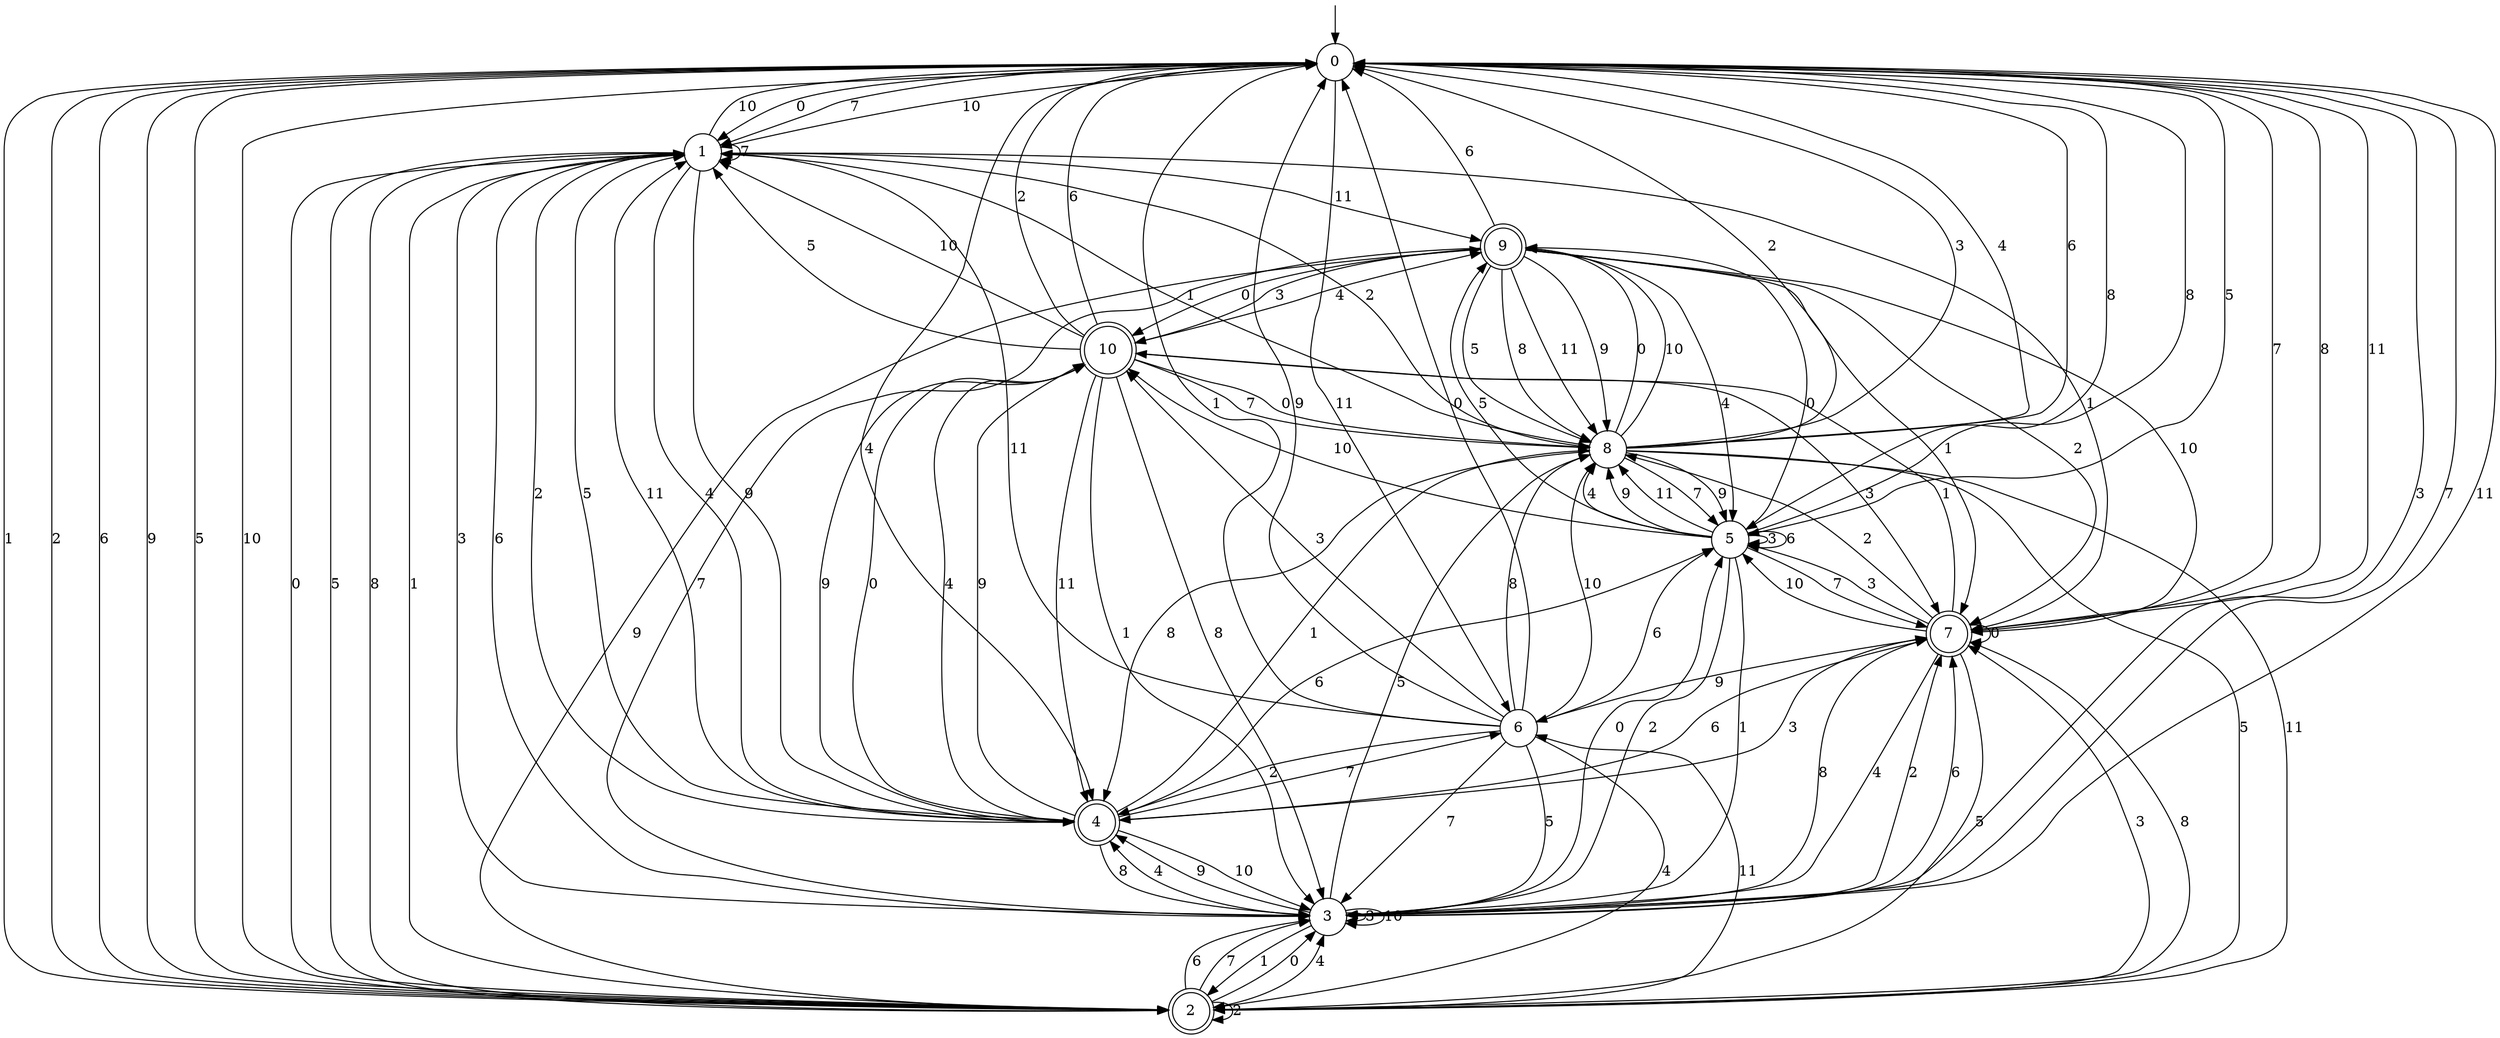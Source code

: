 digraph g {

	s0 [shape="circle" label="0"];
	s1 [shape="circle" label="1"];
	s2 [shape="doublecircle" label="2"];
	s3 [shape="circle" label="3"];
	s4 [shape="doublecircle" label="4"];
	s5 [shape="circle" label="5"];
	s6 [shape="circle" label="6"];
	s7 [shape="doublecircle" label="7"];
	s8 [shape="circle" label="8"];
	s9 [shape="doublecircle" label="9"];
	s10 [shape="doublecircle" label="10"];
	s0 -> s1 [label="0"];
	s0 -> s2 [label="1"];
	s0 -> s2 [label="2"];
	s0 -> s3 [label="3"];
	s0 -> s4 [label="4"];
	s0 -> s5 [label="5"];
	s0 -> s2 [label="6"];
	s0 -> s1 [label="7"];
	s0 -> s5 [label="8"];
	s0 -> s2 [label="9"];
	s0 -> s1 [label="10"];
	s0 -> s6 [label="11"];
	s1 -> s2 [label="0"];
	s1 -> s7 [label="1"];
	s1 -> s8 [label="2"];
	s1 -> s3 [label="3"];
	s1 -> s4 [label="4"];
	s1 -> s2 [label="5"];
	s1 -> s3 [label="6"];
	s1 -> s1 [label="7"];
	s1 -> s2 [label="8"];
	s1 -> s4 [label="9"];
	s1 -> s0 [label="10"];
	s1 -> s9 [label="11"];
	s2 -> s3 [label="0"];
	s2 -> s1 [label="1"];
	s2 -> s2 [label="2"];
	s2 -> s7 [label="3"];
	s2 -> s3 [label="4"];
	s2 -> s0 [label="5"];
	s2 -> s3 [label="6"];
	s2 -> s3 [label="7"];
	s2 -> s7 [label="8"];
	s2 -> s9 [label="9"];
	s2 -> s0 [label="10"];
	s2 -> s6 [label="11"];
	s3 -> s5 [label="0"];
	s3 -> s2 [label="1"];
	s3 -> s7 [label="2"];
	s3 -> s3 [label="3"];
	s3 -> s4 [label="4"];
	s3 -> s8 [label="5"];
	s3 -> s7 [label="6"];
	s3 -> s0 [label="7"];
	s3 -> s7 [label="8"];
	s3 -> s4 [label="9"];
	s3 -> s3 [label="10"];
	s3 -> s0 [label="11"];
	s4 -> s10 [label="0"];
	s4 -> s8 [label="1"];
	s4 -> s1 [label="2"];
	s4 -> s7 [label="3"];
	s4 -> s10 [label="4"];
	s4 -> s1 [label="5"];
	s4 -> s5 [label="6"];
	s4 -> s6 [label="7"];
	s4 -> s3 [label="8"];
	s4 -> s10 [label="9"];
	s4 -> s3 [label="10"];
	s4 -> s1 [label="11"];
	s5 -> s9 [label="0"];
	s5 -> s3 [label="1"];
	s5 -> s3 [label="2"];
	s5 -> s5 [label="3"];
	s5 -> s8 [label="4"];
	s5 -> s9 [label="5"];
	s5 -> s5 [label="6"];
	s5 -> s7 [label="7"];
	s5 -> s0 [label="8"];
	s5 -> s8 [label="9"];
	s5 -> s10 [label="10"];
	s5 -> s8 [label="11"];
	s6 -> s0 [label="0"];
	s6 -> s0 [label="1"];
	s6 -> s4 [label="2"];
	s6 -> s10 [label="3"];
	s6 -> s2 [label="4"];
	s6 -> s3 [label="5"];
	s6 -> s5 [label="6"];
	s6 -> s3 [label="7"];
	s6 -> s8 [label="8"];
	s6 -> s0 [label="9"];
	s6 -> s8 [label="10"];
	s6 -> s1 [label="11"];
	s7 -> s7 [label="0"];
	s7 -> s10 [label="1"];
	s7 -> s8 [label="2"];
	s7 -> s5 [label="3"];
	s7 -> s3 [label="4"];
	s7 -> s2 [label="5"];
	s7 -> s4 [label="6"];
	s7 -> s0 [label="7"];
	s7 -> s0 [label="8"];
	s7 -> s6 [label="9"];
	s7 -> s5 [label="10"];
	s7 -> s0 [label="11"];
	s8 -> s9 [label="0"];
	s8 -> s1 [label="1"];
	s8 -> s0 [label="2"];
	s8 -> s0 [label="3"];
	s8 -> s0 [label="4"];
	s8 -> s2 [label="5"];
	s8 -> s0 [label="6"];
	s8 -> s5 [label="7"];
	s8 -> s4 [label="8"];
	s8 -> s5 [label="9"];
	s8 -> s9 [label="10"];
	s8 -> s2 [label="11"];
	s9 -> s10 [label="0"];
	s9 -> s7 [label="1"];
	s9 -> s7 [label="2"];
	s9 -> s10 [label="3"];
	s9 -> s5 [label="4"];
	s9 -> s8 [label="5"];
	s9 -> s0 [label="6"];
	s9 -> s3 [label="7"];
	s9 -> s8 [label="8"];
	s9 -> s8 [label="9"];
	s9 -> s7 [label="10"];
	s9 -> s8 [label="11"];
	s10 -> s8 [label="0"];
	s10 -> s3 [label="1"];
	s10 -> s0 [label="2"];
	s10 -> s7 [label="3"];
	s10 -> s9 [label="4"];
	s10 -> s1 [label="5"];
	s10 -> s0 [label="6"];
	s10 -> s8 [label="7"];
	s10 -> s3 [label="8"];
	s10 -> s4 [label="9"];
	s10 -> s1 [label="10"];
	s10 -> s4 [label="11"];

__start0 [label="" shape="none" width="0" height="0"];
__start0 -> s0;

}

